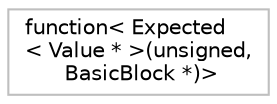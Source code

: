 digraph "Graphical Class Hierarchy"
{
 // LATEX_PDF_SIZE
  bgcolor="transparent";
  edge [fontname="Helvetica",fontsize="10",labelfontname="Helvetica",labelfontsize="10"];
  node [fontname="Helvetica",fontsize="10",shape=record];
  rankdir="LR";
  Node0 [label="function\< Expected\l\< Value * \>(unsigned,\l BasicBlock *)\>",height=0.2,width=0.4,color="grey75",tooltip=" "];
}
